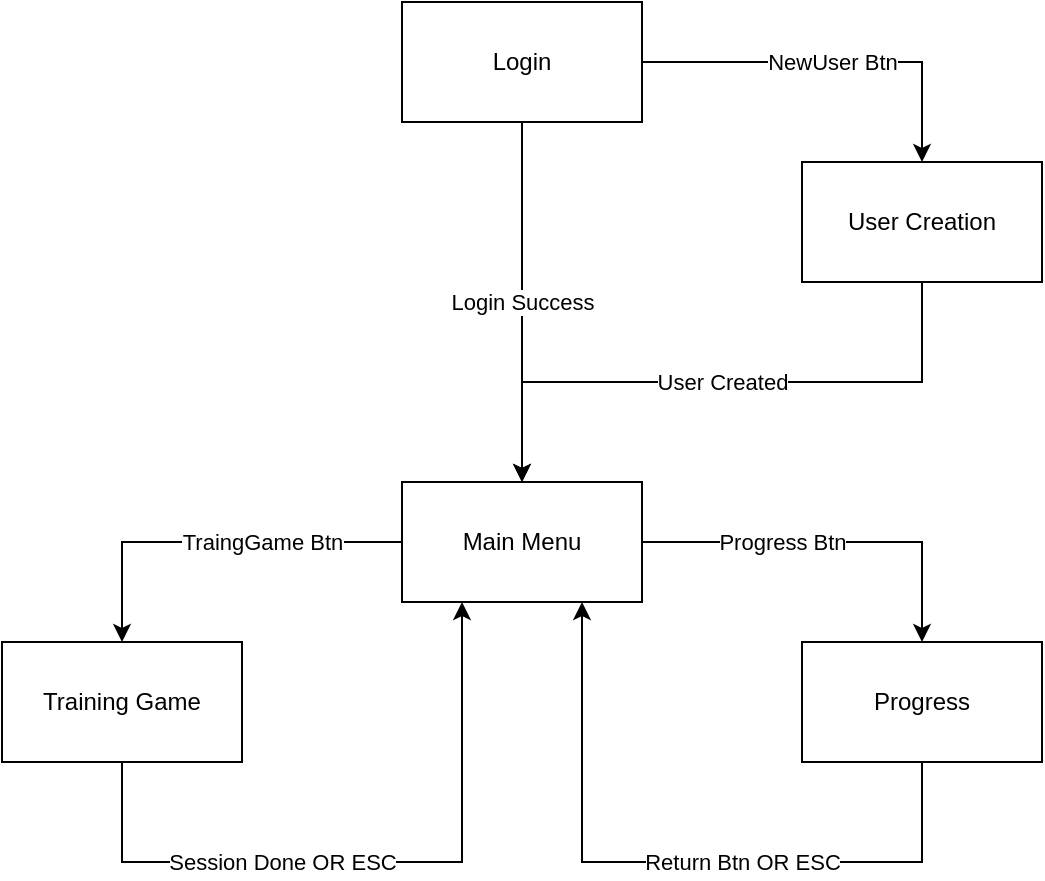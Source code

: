<mxfile version="15.7.3" type="device"><diagram id="eDyqyZU6G1EK17puwVU8" name="Page-1"><mxGraphModel dx="2062" dy="1065" grid="1" gridSize="10" guides="1" tooltips="1" connect="1" arrows="1" fold="1" page="1" pageScale="1" pageWidth="827" pageHeight="1169" math="0" shadow="0"><root><mxCell id="0"/><mxCell id="1" parent="0"/><mxCell id="toIqAlh_kOXMZZquSGG1-6" value="Login Success" style="edgeStyle=orthogonalEdgeStyle;rounded=0;orthogonalLoop=1;jettySize=auto;html=1;" edge="1" parent="1" source="toIqAlh_kOXMZZquSGG1-1" target="toIqAlh_kOXMZZquSGG1-2"><mxGeometry relative="1" as="geometry"/></mxCell><mxCell id="toIqAlh_kOXMZZquSGG1-7" value="NewUser Btn" style="edgeStyle=orthogonalEdgeStyle;rounded=0;orthogonalLoop=1;jettySize=auto;html=1;entryX=0.5;entryY=0;entryDx=0;entryDy=0;" edge="1" parent="1" source="toIqAlh_kOXMZZquSGG1-1" target="toIqAlh_kOXMZZquSGG1-5"><mxGeometry relative="1" as="geometry"/></mxCell><mxCell id="toIqAlh_kOXMZZquSGG1-1" value="Login" style="rounded=0;whiteSpace=wrap;html=1;" vertex="1" parent="1"><mxGeometry x="280" y="80" width="120" height="60" as="geometry"/></mxCell><mxCell id="toIqAlh_kOXMZZquSGG1-12" value="Progress Btn" style="edgeStyle=orthogonalEdgeStyle;rounded=0;orthogonalLoop=1;jettySize=auto;html=1;exitX=1;exitY=0.5;exitDx=0;exitDy=0;" edge="1" parent="1" source="toIqAlh_kOXMZZquSGG1-2" target="toIqAlh_kOXMZZquSGG1-4"><mxGeometry x="-0.263" relative="1" as="geometry"><mxPoint as="offset"/></mxGeometry></mxCell><mxCell id="toIqAlh_kOXMZZquSGG1-14" style="edgeStyle=orthogonalEdgeStyle;rounded=0;orthogonalLoop=1;jettySize=auto;html=1;exitX=0;exitY=0.5;exitDx=0;exitDy=0;entryX=0.5;entryY=0;entryDx=0;entryDy=0;" edge="1" parent="1" source="toIqAlh_kOXMZZquSGG1-2" target="toIqAlh_kOXMZZquSGG1-3"><mxGeometry relative="1" as="geometry"><mxPoint x="110" y="350" as="targetPoint"/></mxGeometry></mxCell><mxCell id="toIqAlh_kOXMZZquSGG1-17" value="TraingGame Btn" style="edgeLabel;html=1;align=center;verticalAlign=middle;resizable=0;points=[];" vertex="1" connectable="0" parent="toIqAlh_kOXMZZquSGG1-14"><mxGeometry x="-0.207" relative="1" as="geometry"><mxPoint x="5" as="offset"/></mxGeometry></mxCell><mxCell id="toIqAlh_kOXMZZquSGG1-2" value="Main Menu" style="rounded=0;whiteSpace=wrap;html=1;" vertex="1" parent="1"><mxGeometry x="280" y="320" width="120" height="60" as="geometry"/></mxCell><mxCell id="toIqAlh_kOXMZZquSGG1-15" value="Session Done OR ESC" style="edgeStyle=orthogonalEdgeStyle;rounded=0;orthogonalLoop=1;jettySize=auto;html=1;exitX=0.5;exitY=1;exitDx=0;exitDy=0;entryX=0.25;entryY=1;entryDx=0;entryDy=0;" edge="1" parent="1" source="toIqAlh_kOXMZZquSGG1-3" target="toIqAlh_kOXMZZquSGG1-2"><mxGeometry x="-0.257" relative="1" as="geometry"><Array as="points"><mxPoint x="140" y="510"/><mxPoint x="310" y="510"/></Array><mxPoint as="offset"/></mxGeometry></mxCell><mxCell id="toIqAlh_kOXMZZquSGG1-3" value="Training Game" style="rounded=0;whiteSpace=wrap;html=1;" vertex="1" parent="1"><mxGeometry x="80" y="400" width="120" height="60" as="geometry"/></mxCell><mxCell id="toIqAlh_kOXMZZquSGG1-16" value="Return Btn OR ESC" style="edgeStyle=orthogonalEdgeStyle;rounded=0;orthogonalLoop=1;jettySize=auto;html=1;exitX=0.5;exitY=1;exitDx=0;exitDy=0;entryX=0.75;entryY=1;entryDx=0;entryDy=0;" edge="1" parent="1" source="toIqAlh_kOXMZZquSGG1-4"><mxGeometry x="-0.2" relative="1" as="geometry"><mxPoint x="480" y="470" as="sourcePoint"/><mxPoint x="370" y="380" as="targetPoint"/><Array as="points"><mxPoint x="540" y="510"/><mxPoint x="370" y="510"/></Array><mxPoint as="offset"/></mxGeometry></mxCell><mxCell id="toIqAlh_kOXMZZquSGG1-4" value="Progress" style="rounded=0;whiteSpace=wrap;html=1;" vertex="1" parent="1"><mxGeometry x="480" y="400" width="120" height="60" as="geometry"/></mxCell><mxCell id="toIqAlh_kOXMZZquSGG1-18" value="User Created" style="edgeStyle=orthogonalEdgeStyle;rounded=0;orthogonalLoop=1;jettySize=auto;html=1;exitX=0.5;exitY=1;exitDx=0;exitDy=0;entryX=0.5;entryY=0;entryDx=0;entryDy=0;" edge="1" parent="1" source="toIqAlh_kOXMZZquSGG1-5" target="toIqAlh_kOXMZZquSGG1-2"><mxGeometry relative="1" as="geometry"/></mxCell><mxCell id="toIqAlh_kOXMZZquSGG1-5" value="User Creation" style="rounded=0;whiteSpace=wrap;html=1;" vertex="1" parent="1"><mxGeometry x="480" y="160" width="120" height="60" as="geometry"/></mxCell></root></mxGraphModel></diagram></mxfile>